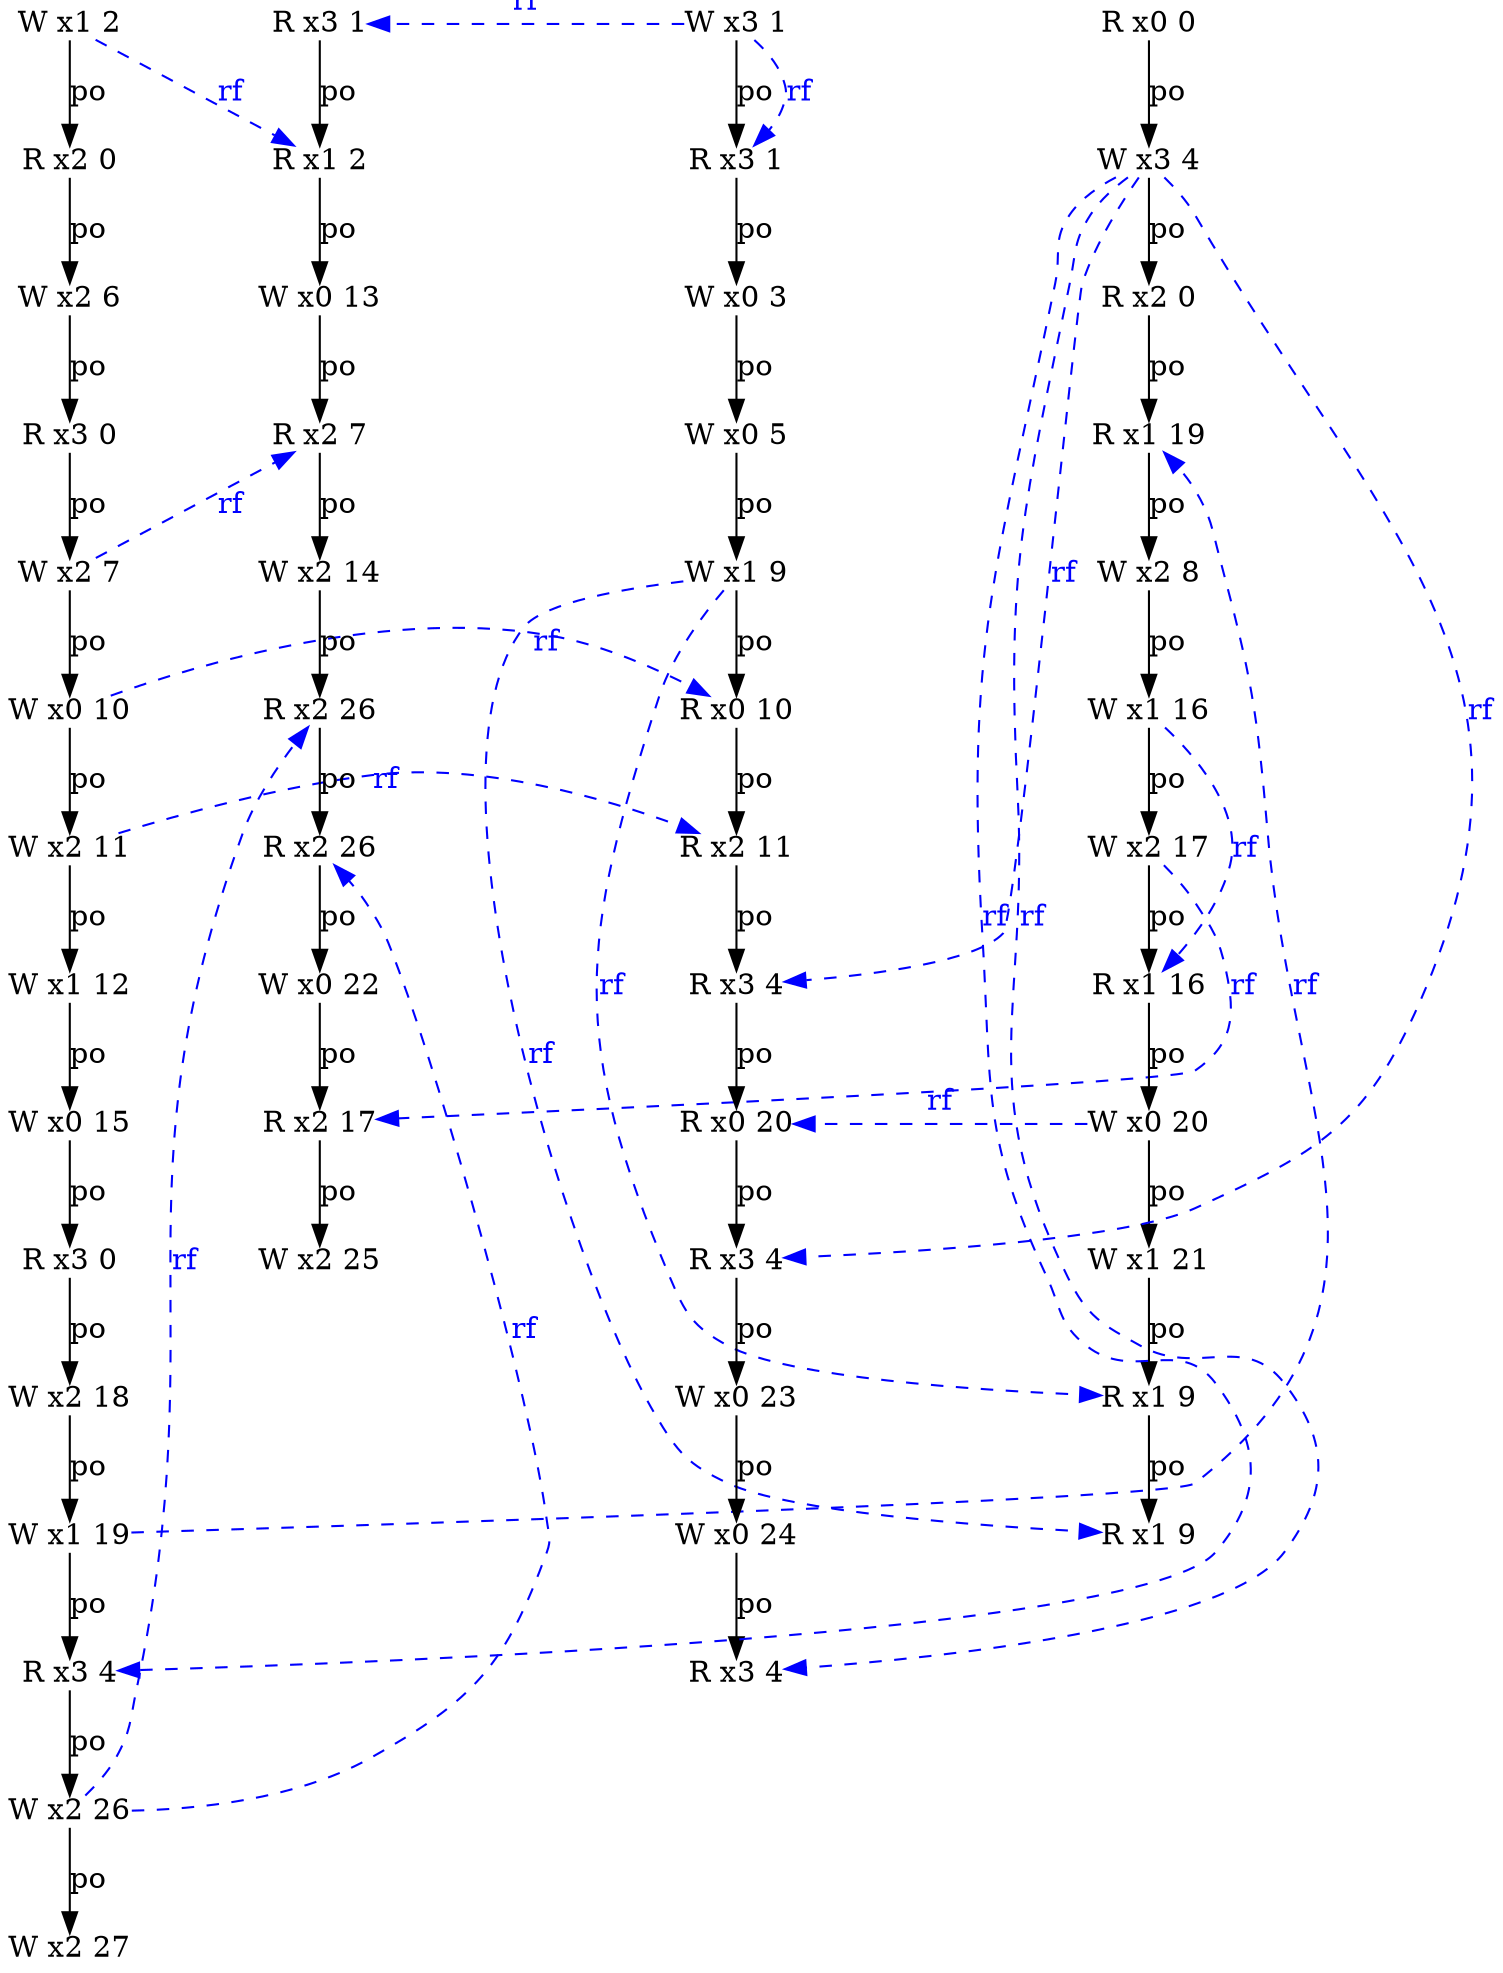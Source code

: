digraph g {
  n1_7 [type=W,loc=0,th=1,idx=7,label="W x0 22",pos="1,-7!",shape=plain];
  n3_12 [type=R,loc=3,th=3,idx=12,label="R x3 4",pos="3,-12!",shape=plain];
  n2_6 [type=W,loc=2,th=2,idx=6,label="W x2 17",pos="2,-6!",shape=plain];
  n3_6 [type=W,loc=2,th=3,idx=6,label="W x2 11",pos="3,-6!",shape=plain];
  n2_4 [type=W,loc=2,th=2,idx=4,label="W x2 8",pos="2,-4!",shape=plain];
  n1_0 [type=R,loc=3,th=1,idx=0,label="R x3 1",pos="1,0!",shape=plain];
  n0_4 [type=W,loc=1,th=0,idx=4,label="W x1 9",pos="0,-4!",shape=plain];
  n1_6 [type=R,loc=2,th=1,idx=6,label="R x2 26",pos="1,-6!",shape=plain];
  n0_6 [type=R,loc=2,th=0,idx=6,label="R x2 11",pos="0,-6!",shape=plain];
  n0_11 [type=W,loc=0,th=0,idx=11,label="W x0 24",pos="0,-11!",shape=plain];
  n0_2 [type=W,loc=0,th=0,idx=2,label="W x0 3",pos="0,-2!",shape=plain];
  n0_0 [type=W,loc=3,th=0,idx=0,label="W x3 1",pos="0,0!",shape=plain];
  n2_8 [type=W,loc=0,th=2,idx=8,label="W x0 20",pos="2,-8!",shape=plain];
  n3_9 [type=R,loc=3,th=3,idx=9,label="R x3 0",pos="3,-9!",shape=plain];
  n3_5 [type=W,loc=0,th=3,idx=5,label="W x0 10",pos="3,-5!",shape=plain];
  n3_4 [type=W,loc=2,th=3,idx=4,label="W x2 7",pos="3,-4!",shape=plain];
  n2_11 [type=R,loc=1,th=2,idx=11,label="R x1 9",pos="2,-11!",shape=plain];
  n0_12 [type=R,loc=3,th=0,idx=12,label="R x3 4",pos="0,-12!",shape=plain];
  n2_10 [type=R,loc=1,th=2,idx=10,label="R x1 9",pos="2,-10!",shape=plain];
  n3_7 [type=W,loc=1,th=3,idx=7,label="W x1 12",pos="3,-7!",shape=plain];
  n1_2 [type=W,loc=0,th=1,idx=2,label="W x0 13",pos="1,-2!",shape=plain];
  n0_5 [type=R,loc=0,th=0,idx=5,label="R x0 10",pos="0,-5!",shape=plain];
  n3_13 [type=W,loc=2,th=3,idx=13,label="W x2 26",pos="3,-13!",shape=plain];
  n0_3 [type=W,loc=0,th=0,idx=3,label="W x0 5",pos="0,-3!",shape=plain];
  n1_9 [type=W,loc=2,th=1,idx=9,label="W x2 25",pos="1,-9!",shape=plain];
  n2_3 [type=R,loc=1,th=2,idx=3,label="R x1 19",pos="2,-3!",shape=plain];
  n2_7 [type=R,loc=1,th=2,idx=7,label="R x1 16",pos="2,-7!",shape=plain];
  n3_11 [type=W,loc=1,th=3,idx=11,label="W x1 19",pos="3,-11!",shape=plain];
  n0_8 [type=R,loc=0,th=0,idx=8,label="R x0 20",pos="0,-8!",shape=plain];
  n3_1 [type=R,loc=2,th=3,idx=1,label="R x2 0",pos="3,-1!",shape=plain];
  n3_0 [type=W,loc=1,th=3,idx=0,label="W x1 2",pos="3,0!",shape=plain];
  n2_9 [type=W,loc=1,th=2,idx=9,label="W x1 21",pos="2,-9!",shape=plain];
  n3_3 [type=R,loc=3,th=3,idx=3,label="R x3 0",pos="3,-3!",shape=plain];
  n0_10 [type=W,loc=0,th=0,idx=10,label="W x0 23",pos="0,-10!",shape=plain];
  n3_14 [type=W,loc=2,th=3,idx=14,label="W x2 27",pos="3,-14!",shape=plain];
  n0_7 [type=R,loc=3,th=0,idx=7,label="R x3 4",pos="0,-7!",shape=plain];
  n2_0 [type=R,loc=0,th=2,idx=0,label="R x0 0",pos="2,0!",shape=plain];
  n2_1 [type=W,loc=3,th=2,idx=1,label="W x3 4",pos="2,-1!",shape=plain];
  n2_2 [type=R,loc=2,th=2,idx=2,label="R x2 0",pos="2,-2!",shape=plain];
  n1_3 [type=R,loc=2,th=1,idx=3,label="R x2 7",pos="1,-3!",shape=plain];
  n3_8 [type=W,loc=0,th=3,idx=8,label="W x0 15",pos="3,-8!",shape=plain];
  n0_9 [type=R,loc=3,th=0,idx=9,label="R x3 4",pos="0,-9!",shape=plain];
  n3_2 [type=W,loc=2,th=3,idx=2,label="W x2 6",pos="3,-2!",shape=plain];
  n3_10 [type=W,loc=2,th=3,idx=10,label="W x2 18",pos="3,-10!",shape=plain];
  n2_5 [type=W,loc=1,th=2,idx=5,label="W x1 16",pos="2,-5!",shape=plain];
  n1_8 [type=R,loc=2,th=1,idx=8,label="R x2 17",pos="1,-8!",shape=plain];
  n1_4 [type=W,loc=2,th=1,idx=4,label="W x2 14",pos="1,-4!",shape=plain];
  n0_1 [type=R,loc=3,th=0,idx=1,label="R x3 1",pos="0,-1!",shape=plain];
  n1_1 [type=R,loc=1,th=1,idx=1,label="R x1 2",pos="1,-1!",shape=plain];
  n1_5 [type=R,loc=2,th=1,idx=5,label="R x2 26",pos="1,-5!",shape=plain];
  n3_0 -> n3_1 [label="po"];
  n2_7 -> n2_8 [label="po"];
  n1_8 -> n1_9 [label="po"];
  n3_7 -> n3_8 [label="po"];
  n3_1 -> n3_2 [label="po"];
  n1_3 -> n1_4 [label="po"];
  n1_7 -> n1_8 [label="po"];
  n1_1 -> n1_2 [label="po"];
  n2_1 -> n2_2 [label="po"];
  n3_2 -> n3_3 [label="po"];
  n1_2 -> n1_3 [label="po"];
  n1_5 -> n1_6 [label="po"];
  n3_12 -> n3_13 [label="po"];
  n3_4 -> n3_5 [label="po"];
  n0_6 -> n0_7 [label="po"];
  n3_3 -> n3_4 [label="po"];
  n0_7 -> n0_8 [label="po"];
  n0_10 -> n0_11 [label="po"];
  n0_5 -> n0_6 [label="po"];
  n0_1 -> n0_2 [label="po"];
  n2_10 -> n2_11 [label="po"];
  n2_2 -> n2_3 [label="po"];
  n3_8 -> n3_9 [label="po"];
  n3_10 -> n3_11 [label="po"];
  n1_6 -> n1_7 [label="po"];
  n2_9 -> n2_10 [label="po"];
  n3_5 -> n3_6 [label="po"];
  n3_11 -> n3_12 [label="po"];
  n0_3 -> n0_4 [label="po"];
  n3_6 -> n3_7 [label="po"];
  n0_4 -> n0_5 [label="po"];
  n1_4 -> n1_5 [label="po"];
  n3_9 -> n3_10 [label="po"];
  n0_9 -> n0_10 [label="po"];
  n0_11 -> n0_12 [label="po"];
  n2_5 -> n2_6 [label="po"];
  n3_13 -> n3_14 [label="po"];
  n2_8 -> n2_9 [label="po"];
  n2_4 -> n2_5 [label="po"];
  n1_0 -> n1_1 [label="po"];
  n0_8 -> n0_9 [label="po"];
  n2_3 -> n2_4 [label="po"];
  n0_2 -> n0_3 [label="po"];
  n0_0 -> n0_1 [label="po"];
  n2_6 -> n2_7 [label="po"];
  n2_0 -> n2_1 [label="po"];
  n3_11 -> n2_3 [from_th=3,to_th=2,from_idx=11,to_idx=3,constraint=false,style=dashed,label="rf",fontcolor=blue,color=blue];
  n3_5 -> n0_5 [from_th=3,to_th=0,from_idx=5,to_idx=5,constraint=false,style=dashed,label="rf",fontcolor=blue,color=blue];
  n2_1 -> n0_9 [from_th=2,to_th=0,from_idx=1,to_idx=9,constraint=false,style=dashed,label="rf",fontcolor=blue,color=blue];
  n2_6 -> n1_8 [from_th=2,to_th=1,from_idx=6,to_idx=8,constraint=false,style=dashed,label="rf",fontcolor=blue,color=blue];
  n2_5 -> n2_7 [from_th=2,to_th=2,from_idx=5,to_idx=7,constraint=false,style=dashed,label="rf",fontcolor=blue,color=blue];
  n2_8 -> n0_8 [from_th=2,to_th=0,from_idx=8,to_idx=8,constraint=false,style=dashed,label="rf",fontcolor=blue,color=blue];
  n3_4 -> n1_3 [from_th=3,to_th=1,from_idx=4,to_idx=3,constraint=false,style=dashed,label="rf",fontcolor=blue,color=blue];
  n2_1 -> n3_12 [from_th=2,to_th=3,from_idx=1,to_idx=12,constraint=false,style=dashed,label="rf",fontcolor=blue,color=blue];
  n3_13 -> n1_6 [from_th=3,to_th=1,from_idx=13,to_idx=6,constraint=false,style=dashed,label="rf",fontcolor=blue,color=blue];
  n0_4 -> n2_10 [from_th=0,to_th=2,from_idx=4,to_idx=10,constraint=false,style=dashed,label="rf",fontcolor=blue,color=blue];
  n3_13 -> n1_5 [from_th=3,to_th=1,from_idx=13,to_idx=5,constraint=false,style=dashed,label="rf",fontcolor=blue,color=blue];
  n2_1 -> n0_12 [from_th=2,to_th=0,from_idx=1,to_idx=12,constraint=false,style=dashed,label="rf",fontcolor=blue,color=blue];
  n3_0 -> n1_1 [from_th=3,to_th=1,from_idx=0,to_idx=1,constraint=false,style=dashed,label="rf",fontcolor=blue,color=blue];
  n0_0 -> n1_0 [from_th=0,to_th=1,from_idx=0,to_idx=0,constraint=false,style=dashed,label="rf",fontcolor=blue,color=blue];
  n3_6 -> n0_6 [from_th=3,to_th=0,from_idx=6,to_idx=6,constraint=false,style=dashed,label="rf",fontcolor=blue,color=blue];
  n0_4 -> n2_11 [from_th=0,to_th=2,from_idx=4,to_idx=11,constraint=false,style=dashed,label="rf",fontcolor=blue,color=blue];
  n0_0 -> n0_1 [from_th=0,to_th=0,from_idx=0,to_idx=1,constraint=false,style=dashed,label="rf",fontcolor=blue,color=blue];
  n2_1 -> n0_7 [from_th=2,to_th=0,from_idx=1,to_idx=7,constraint=false,style=dashed,label="rf",fontcolor=blue,color=blue];
}
